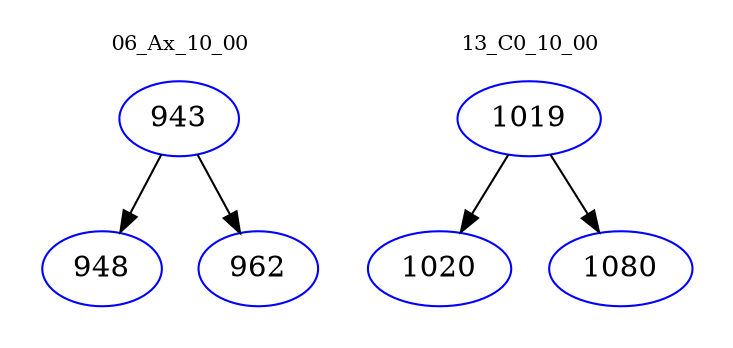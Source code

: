 digraph{
subgraph cluster_0 {
color = white
label = "06_Ax_10_00";
fontsize=10;
T0_943 [label="943", color="blue"]
T0_943 -> T0_948 [color="black"]
T0_948 [label="948", color="blue"]
T0_943 -> T0_962 [color="black"]
T0_962 [label="962", color="blue"]
}
subgraph cluster_1 {
color = white
label = "13_C0_10_00";
fontsize=10;
T1_1019 [label="1019", color="blue"]
T1_1019 -> T1_1020 [color="black"]
T1_1020 [label="1020", color="blue"]
T1_1019 -> T1_1080 [color="black"]
T1_1080 [label="1080", color="blue"]
}
}
